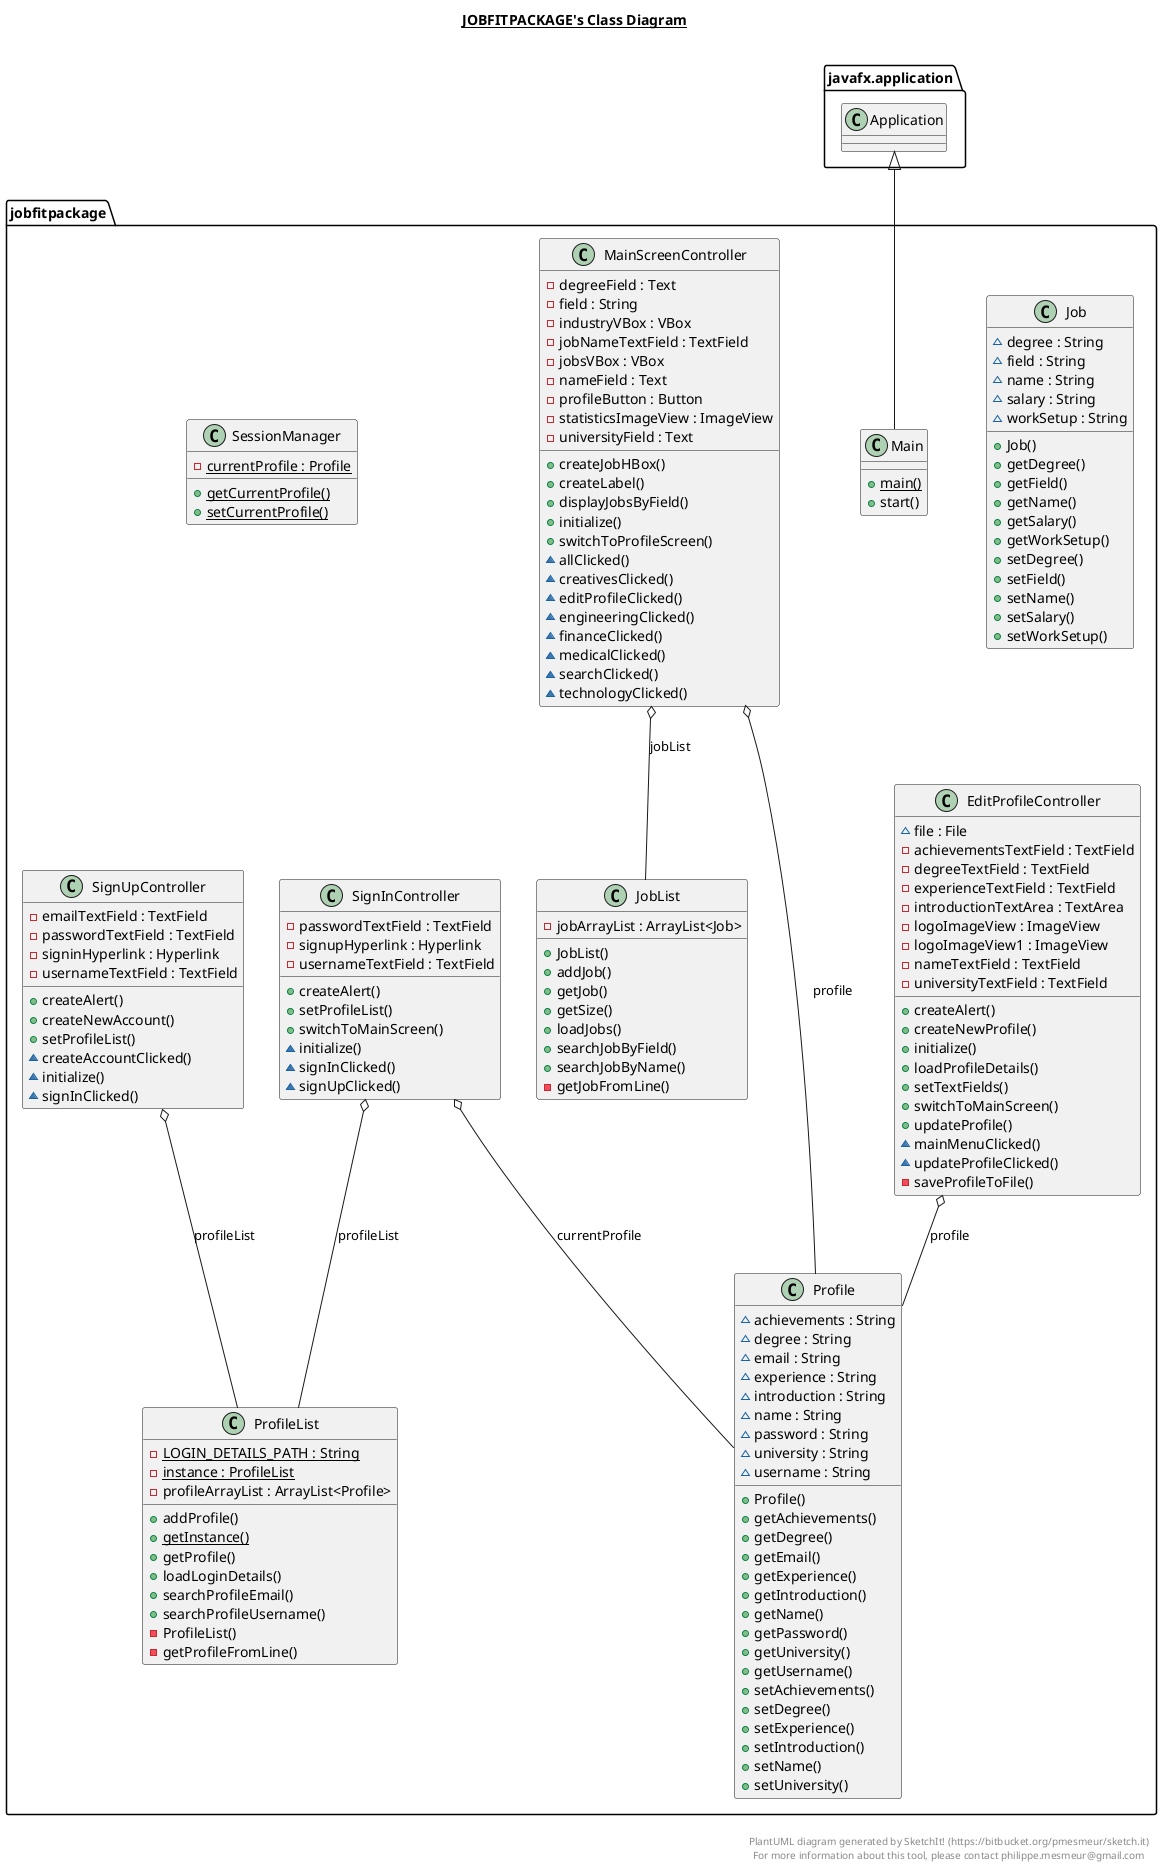 @startuml

title __JOBFITPACKAGE's Class Diagram__\n

set namespaceseparator none
    namespace jobfitpackage {
      class EditProfileController {
          ~ file : File
          - achievementsTextField : TextField
          - degreeTextField : TextField
          - experienceTextField : TextField
          - introductionTextArea : TextArea
          - logoImageView : ImageView
          - logoImageView1 : ImageView
          - nameTextField : TextField
          - universityTextField : TextField
          + createAlert()
          + createNewProfile()
          + initialize()
          + loadProfileDetails()
          + setTextFields()
          + switchToMainScreen()
          + updateProfile()
          ~ mainMenuClicked()
          ~ updateProfileClicked()
          - saveProfileToFile()
      }
    }

    namespace jobfitpackage {
      class Job {
          ~ degree : String
          ~ field : String
          ~ name : String
          ~ salary : String
          ~ workSetup : String
          + Job()
          + getDegree()
          + getField()
          + getName()
          + getSalary()
          + getWorkSetup()
          + setDegree()
          + setField()
          + setName()
          + setSalary()
          + setWorkSetup()
      }
    }

    namespace jobfitpackage {
      class JobList {
          - jobArrayList : ArrayList<Job>
          + JobList()
          + addJob()
          + getJob()
          + getSize()
          + loadJobs()
          + searchJobByField()
          + searchJobByName()
          - getJobFromLine()
      }
    }

    namespace jobfitpackage {
      class Main {
          {static} + main()
          + start()
      }
    }

    namespace jobfitpackage {
      class MainScreenController {
          - degreeField : Text
          - field : String
          - industryVBox : VBox
          - jobNameTextField : TextField
          - jobsVBox : VBox
          - nameField : Text
          - profileButton : Button
          - statisticsImageView : ImageView
          - universityField : Text
          + createJobHBox()
          + createLabel()
          + displayJobsByField()
          + initialize()
          + switchToProfileScreen()
          ~ allClicked()
          ~ creativesClicked()
          ~ editProfileClicked()
          ~ engineeringClicked()
          ~ financeClicked()
          ~ medicalClicked()
          ~ searchClicked()
          ~ technologyClicked()
      }
    }

    namespace jobfitpackage {
      class Profile {
          ~ achievements : String
          ~ degree : String
          ~ email : String
          ~ experience : String
          ~ introduction : String
          ~ name : String
          ~ password : String
          ~ university : String
          ~ username : String
          + Profile()
          + getAchievements()
          + getDegree()
          + getEmail()
          + getExperience()
          + getIntroduction()
          + getName()
          + getPassword()
          + getUniversity()
          + getUsername()
          + setAchievements()
          + setDegree()
          + setExperience()
          + setIntroduction()
          + setName()
          + setUniversity()
      }
    }

    namespace jobfitpackage {
      class ProfileList {
          {static} - LOGIN_DETAILS_PATH : String
          {static} - instance : ProfileList
          - profileArrayList : ArrayList<Profile>
          + addProfile()
          {static} + getInstance()
          + getProfile()
          + loadLoginDetails()
          + searchProfileEmail()
          + searchProfileUsername()
          - ProfileList()
          - getProfileFromLine()
      }
    }

    namespace jobfitpackage {
      class SessionManager {
          {static} - currentProfile : Profile
          {static} + getCurrentProfile()
          {static} + setCurrentProfile()
      }
    }

    namespace jobfitpackage {
      class SignInController {
          - passwordTextField : TextField
          - signupHyperlink : Hyperlink
          - usernameTextField : TextField
          + createAlert()
          + setProfileList()
          + switchToMainScreen()
          ~ initialize()
          ~ signInClicked()
          ~ signUpClicked()
      }
    }

    namespace jobfitpackage {
      class SignUpController {
          - emailTextField : TextField
          - passwordTextField : TextField
          - signinHyperlink : Hyperlink
          - usernameTextField : TextField
          + createAlert()
          + createNewAccount()
          + setProfileList()
          ~ createAccountClicked()
          ~ initialize()
          ~ signInClicked()
      }
    }

  namespace javafx.application {
  class Application
  }

  EditProfileController o-- Profile : profile
  Main -up-|> Application
  MainScreenController o-- JobList : jobList
  MainScreenController o--- Profile : profile
  SignInController o-- Profile : currentProfile
  SignInController o-- ProfileList : profileList
  SignUpController o-- ProfileList : profileList

right footer

PlantUML diagram generated by SketchIt! (https://bitbucket.org/pmesmeur/sketch.it)
For more information about this tool, please contact philippe.mesmeur@gmail.com
endfooter

@enduml
